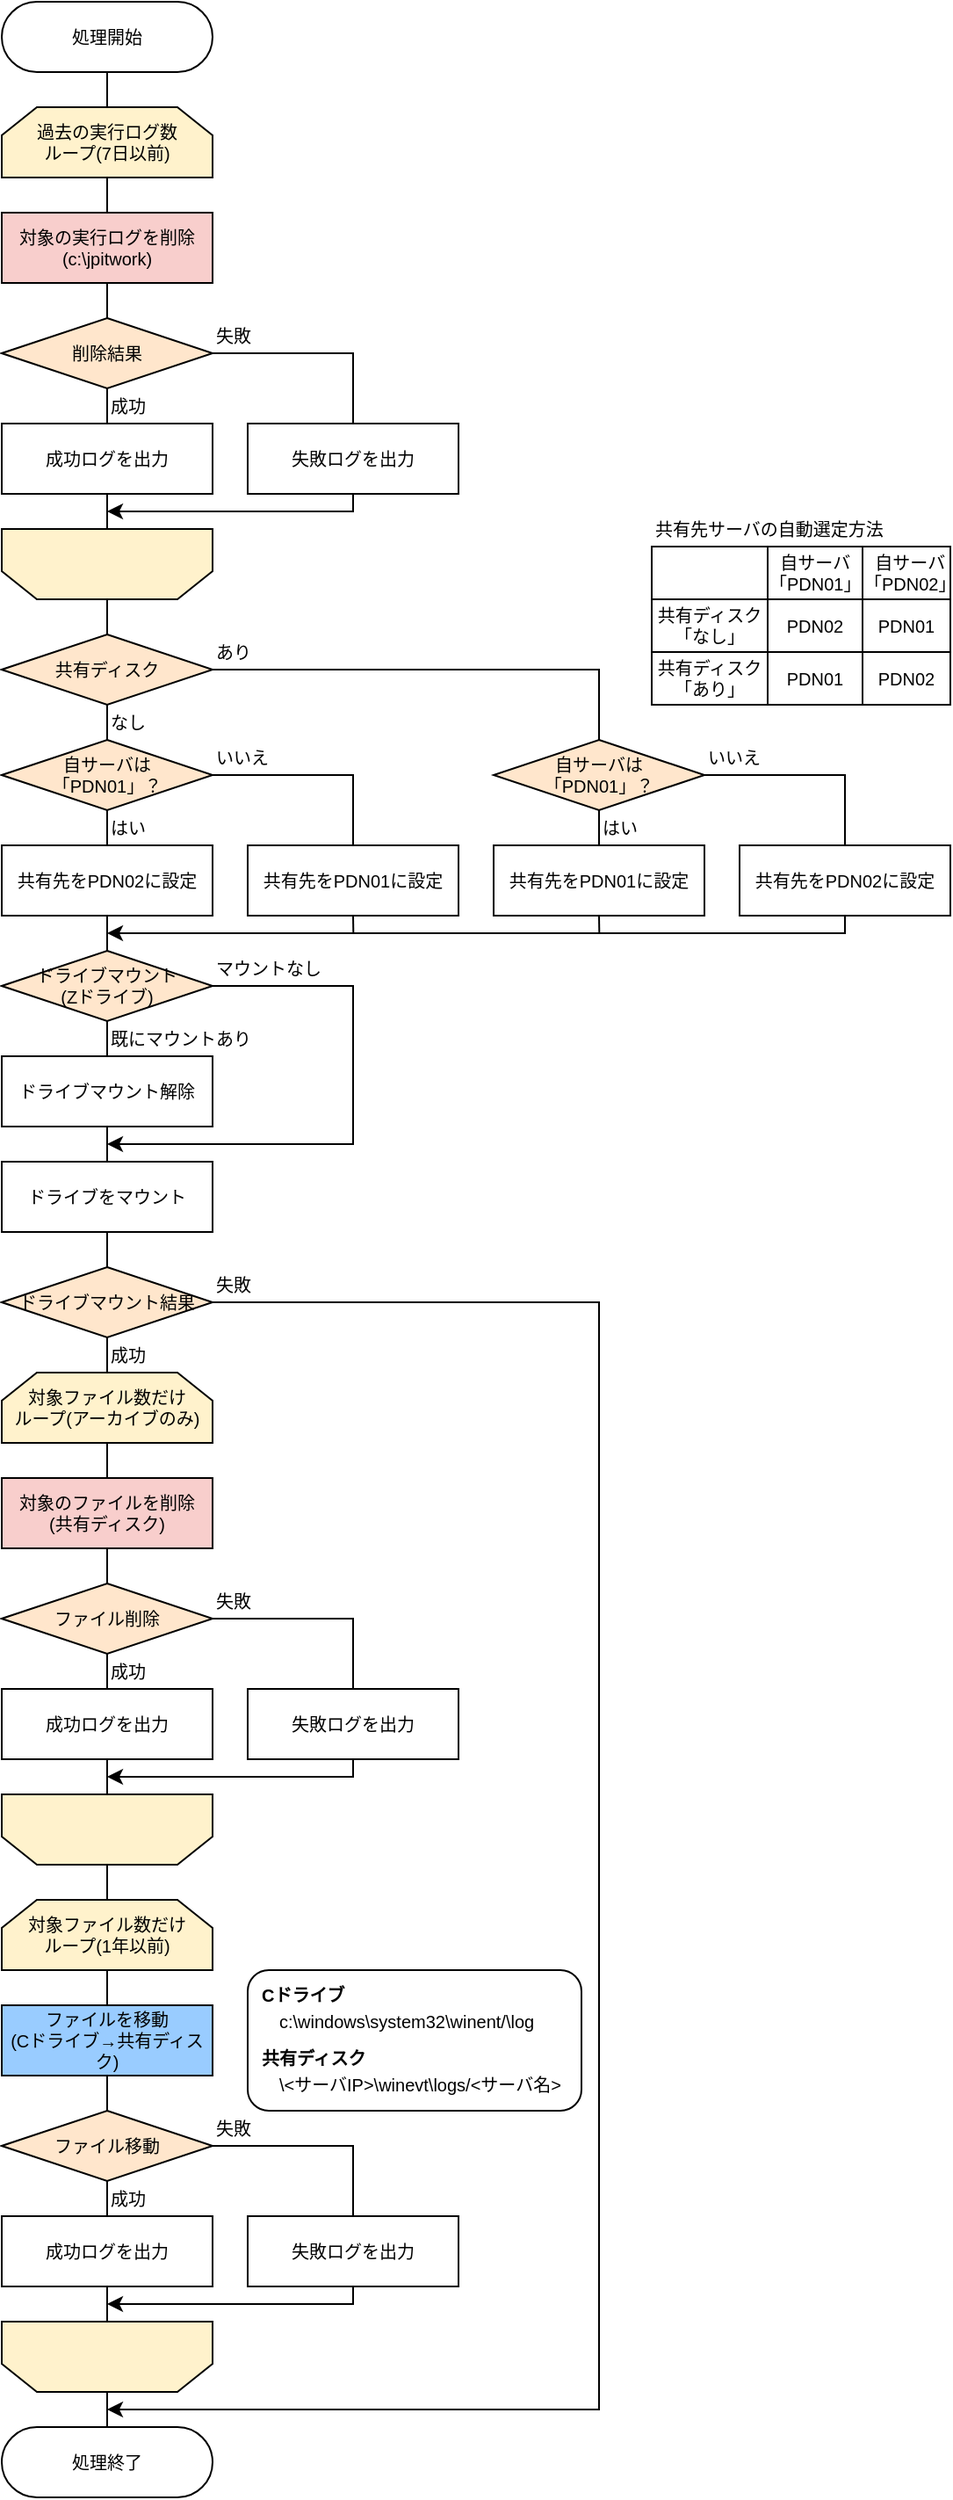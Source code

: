 <mxfile version="23.1.3" type="github">
  <diagram name="ページ1" id="Sno0RHyQ97pvPIhAmtWO">
    <mxGraphModel dx="983" dy="1718" grid="1" gridSize="10" guides="1" tooltips="1" connect="1" arrows="1" fold="1" page="1" pageScale="1" pageWidth="827" pageHeight="1169" background="#ffffff" math="0" shadow="0">
      <root>
        <mxCell id="0" />
        <mxCell id="1" parent="0" />
        <mxCell id="b4JHVFvh4AoB1611Vh3n-72" value="" style="rounded=1;whiteSpace=wrap;html=1;fontFamily=Helvetica;fontSize=10;fontColor=default;labelBackgroundColor=default;fillColor=none;" vertex="1" parent="1">
          <mxGeometry x="180" y="860" width="190" height="80" as="geometry" />
        </mxCell>
        <mxCell id="P1kFlnm7NQrcfKAeQpRK-1" value="処理開始" style="rounded=1;whiteSpace=wrap;html=1;arcSize=50;fontSize=10;" parent="1" vertex="1">
          <mxGeometry x="40" y="-260" width="120" height="40" as="geometry" />
        </mxCell>
        <mxCell id="P1kFlnm7NQrcfKAeQpRK-6" style="edgeStyle=orthogonalEdgeStyle;rounded=0;orthogonalLoop=1;jettySize=auto;html=1;exitX=0.5;exitY=1;exitDx=0;exitDy=0;entryX=0.5;entryY=0;entryDx=0;entryDy=0;endArrow=none;endFill=0;fontSize=10;" parent="1" source="P1kFlnm7NQrcfKAeQpRK-4" target="P1kFlnm7NQrcfKAeQpRK-5" edge="1">
          <mxGeometry relative="1" as="geometry" />
        </mxCell>
        <mxCell id="P1kFlnm7NQrcfKAeQpRK-4" value="ファイルを移動&lt;br style=&quot;font-size: 10px;&quot;&gt;(Cドライブ→共有ディスク)" style="rounded=0;whiteSpace=wrap;html=1;fontSize=10;fillColor=#99CCFF;" parent="1" vertex="1">
          <mxGeometry x="40" y="880" width="120" height="40" as="geometry" />
        </mxCell>
        <mxCell id="P1kFlnm7NQrcfKAeQpRK-11" style="edgeStyle=orthogonalEdgeStyle;rounded=0;orthogonalLoop=1;jettySize=auto;html=1;exitX=0.5;exitY=1;exitDx=0;exitDy=0;entryX=0.5;entryY=0;entryDx=0;entryDy=0;endArrow=none;endFill=0;fontSize=10;" parent="1" source="P1kFlnm7NQrcfKAeQpRK-5" target="P1kFlnm7NQrcfKAeQpRK-9" edge="1">
          <mxGeometry relative="1" as="geometry" />
        </mxCell>
        <mxCell id="P1kFlnm7NQrcfKAeQpRK-12" style="edgeStyle=orthogonalEdgeStyle;rounded=0;orthogonalLoop=1;jettySize=auto;html=1;exitX=1;exitY=0.5;exitDx=0;exitDy=0;entryX=0.5;entryY=0;entryDx=0;entryDy=0;endArrow=none;endFill=0;fontSize=10;" parent="1" source="P1kFlnm7NQrcfKAeQpRK-5" target="P1kFlnm7NQrcfKAeQpRK-10" edge="1">
          <mxGeometry relative="1" as="geometry" />
        </mxCell>
        <mxCell id="P1kFlnm7NQrcfKAeQpRK-5" value="ファイル移動" style="rhombus;whiteSpace=wrap;html=1;fontSize=10;fillColor=#ffe6cc;strokeColor=#000000;" parent="1" vertex="1">
          <mxGeometry x="40" y="940" width="120" height="40" as="geometry" />
        </mxCell>
        <mxCell id="P1kFlnm7NQrcfKAeQpRK-17" style="edgeStyle=orthogonalEdgeStyle;rounded=0;orthogonalLoop=1;jettySize=auto;html=1;exitX=0.5;exitY=1;exitDx=0;exitDy=0;entryX=0.5;entryY=1;entryDx=0;entryDy=0;endArrow=none;endFill=0;fontSize=10;" parent="1" source="P1kFlnm7NQrcfKAeQpRK-9" target="P1kFlnm7NQrcfKAeQpRK-23" edge="1">
          <mxGeometry relative="1" as="geometry">
            <mxPoint x="100" y="1080" as="targetPoint" />
          </mxGeometry>
        </mxCell>
        <mxCell id="P1kFlnm7NQrcfKAeQpRK-9" value="成功ログを出力" style="rounded=0;whiteSpace=wrap;html=1;fontSize=10;" parent="1" vertex="1">
          <mxGeometry x="40" y="1000" width="120" height="40" as="geometry" />
        </mxCell>
        <mxCell id="P1kFlnm7NQrcfKAeQpRK-20" style="edgeStyle=orthogonalEdgeStyle;rounded=0;orthogonalLoop=1;jettySize=auto;html=1;exitX=0.5;exitY=1;exitDx=0;exitDy=0;endArrow=classic;endFill=1;fontSize=10;" parent="1" source="P1kFlnm7NQrcfKAeQpRK-10" edge="1">
          <mxGeometry relative="1" as="geometry">
            <mxPoint x="100" y="1050" as="targetPoint" />
            <Array as="points">
              <mxPoint x="240" y="1050" />
              <mxPoint x="100" y="1050" />
            </Array>
          </mxGeometry>
        </mxCell>
        <mxCell id="P1kFlnm7NQrcfKAeQpRK-10" value="失敗ログを出力" style="rounded=0;whiteSpace=wrap;html=1;fontSize=10;" parent="1" vertex="1">
          <mxGeometry x="180" y="1000" width="120" height="40" as="geometry" />
        </mxCell>
        <mxCell id="P1kFlnm7NQrcfKAeQpRK-14" value="成功" style="text;html=1;strokeColor=none;fillColor=none;align=left;verticalAlign=middle;whiteSpace=wrap;rounded=0;fontSize=10;" parent="1" vertex="1">
          <mxGeometry x="100" y="980" width="50" height="20" as="geometry" />
        </mxCell>
        <mxCell id="P1kFlnm7NQrcfKAeQpRK-15" value="失敗" style="text;html=1;strokeColor=none;fillColor=none;align=left;verticalAlign=middle;whiteSpace=wrap;rounded=0;fontSize=10;" parent="1" vertex="1">
          <mxGeometry x="160" y="940" width="50" height="20" as="geometry" />
        </mxCell>
        <mxCell id="P1kFlnm7NQrcfKAeQpRK-25" style="edgeStyle=orthogonalEdgeStyle;shape=connector;rounded=0;orthogonalLoop=1;jettySize=auto;html=1;exitX=0.5;exitY=1;exitDx=0;exitDy=0;entryX=0.5;entryY=0;entryDx=0;entryDy=0;labelBackgroundColor=default;strokeColor=default;align=center;verticalAlign=middle;fontFamily=Helvetica;fontSize=10;fontColor=default;endArrow=none;endFill=0;" parent="1" source="P1kFlnm7NQrcfKAeQpRK-22" target="P1kFlnm7NQrcfKAeQpRK-4" edge="1">
          <mxGeometry relative="1" as="geometry" />
        </mxCell>
        <mxCell id="P1kFlnm7NQrcfKAeQpRK-22" value="対象ファイル数だけ&lt;br style=&quot;font-size: 10px;&quot;&gt;ループ(1年以前)" style="shape=loopLimit;whiteSpace=wrap;html=1;fontFamily=Helvetica;fontSize=10;fillColor=#fff2cc;strokeColor=#000000;" parent="1" vertex="1">
          <mxGeometry x="40" y="820" width="120" height="40" as="geometry" />
        </mxCell>
        <mxCell id="b4JHVFvh4AoB1611Vh3n-45" style="edgeStyle=orthogonalEdgeStyle;rounded=0;orthogonalLoop=1;jettySize=auto;html=1;exitX=0.5;exitY=0;exitDx=0;exitDy=0;entryX=0.5;entryY=0;entryDx=0;entryDy=0;strokeColor=default;align=center;verticalAlign=middle;fontFamily=Helvetica;fontSize=10;fontColor=default;labelBackgroundColor=default;endArrow=none;endFill=0;" edge="1" parent="1" source="P1kFlnm7NQrcfKAeQpRK-23" target="P1kFlnm7NQrcfKAeQpRK-36">
          <mxGeometry relative="1" as="geometry" />
        </mxCell>
        <mxCell id="P1kFlnm7NQrcfKAeQpRK-23" value="" style="shape=loopLimit;whiteSpace=wrap;html=1;fontFamily=Helvetica;fontSize=10;rotation=-180;fillColor=#fff2cc;strokeColor=#000000;" parent="1" vertex="1">
          <mxGeometry x="40" y="1060" width="120" height="40" as="geometry" />
        </mxCell>
        <mxCell id="P1kFlnm7NQrcfKAeQpRK-34" style="edgeStyle=orthogonalEdgeStyle;shape=connector;rounded=0;orthogonalLoop=1;jettySize=auto;html=1;exitX=0.5;exitY=1;exitDx=0;exitDy=0;entryX=0.5;entryY=0;entryDx=0;entryDy=0;labelBackgroundColor=default;strokeColor=default;align=center;verticalAlign=middle;fontFamily=Helvetica;fontSize=10;fontColor=default;endArrow=none;endFill=0;" parent="1" source="P1kFlnm7NQrcfKAeQpRK-28" target="P1kFlnm7NQrcfKAeQpRK-33" edge="1">
          <mxGeometry relative="1" as="geometry" />
        </mxCell>
        <mxCell id="P1kFlnm7NQrcfKAeQpRK-28" value="対象ファイル数だけ&lt;br style=&quot;font-size: 10px;&quot;&gt;ループ(アーカイブのみ)" style="shape=loopLimit;whiteSpace=wrap;html=1;fontFamily=Helvetica;fontSize=10;fillColor=#fff2cc;strokeColor=#000000;" parent="1" vertex="1">
          <mxGeometry x="40" y="520" width="120" height="40" as="geometry" />
        </mxCell>
        <mxCell id="b4JHVFvh4AoB1611Vh3n-44" style="edgeStyle=orthogonalEdgeStyle;rounded=0;orthogonalLoop=1;jettySize=auto;html=1;exitX=0.5;exitY=0;exitDx=0;exitDy=0;entryX=0.5;entryY=0;entryDx=0;entryDy=0;strokeColor=default;align=center;verticalAlign=middle;fontFamily=Helvetica;fontSize=10;fontColor=default;labelBackgroundColor=default;endArrow=none;endFill=0;" edge="1" parent="1" source="P1kFlnm7NQrcfKAeQpRK-30" target="P1kFlnm7NQrcfKAeQpRK-22">
          <mxGeometry relative="1" as="geometry" />
        </mxCell>
        <mxCell id="P1kFlnm7NQrcfKAeQpRK-30" value="" style="shape=loopLimit;whiteSpace=wrap;html=1;fontFamily=Helvetica;fontSize=10;rotation=-180;fillColor=#fff2cc;strokeColor=#000000;" parent="1" vertex="1">
          <mxGeometry x="40" y="760" width="120" height="40" as="geometry" />
        </mxCell>
        <mxCell id="P1kFlnm7NQrcfKAeQpRK-41" style="edgeStyle=orthogonalEdgeStyle;shape=connector;rounded=0;orthogonalLoop=1;jettySize=auto;html=1;exitX=0.5;exitY=1;exitDx=0;exitDy=0;labelBackgroundColor=default;strokeColor=default;align=center;verticalAlign=middle;fontFamily=Helvetica;fontSize=10;fontColor=default;endArrow=none;endFill=0;entryX=0.5;entryY=0;entryDx=0;entryDy=0;" parent="1" source="P1kFlnm7NQrcfKAeQpRK-33" target="b4JHVFvh4AoB1611Vh3n-48" edge="1">
          <mxGeometry relative="1" as="geometry">
            <mxPoint x="100" y="690" as="targetPoint" />
          </mxGeometry>
        </mxCell>
        <mxCell id="P1kFlnm7NQrcfKAeQpRK-33" value="対象のファイルを削除&lt;br style=&quot;font-size: 10px;&quot;&gt;(共有ディスク)" style="rounded=0;whiteSpace=wrap;html=1;fontSize=10;fillColor=#f8cecc;strokeColor=#000000;" parent="1" vertex="1">
          <mxGeometry x="40" y="580" width="120" height="40" as="geometry" />
        </mxCell>
        <mxCell id="P1kFlnm7NQrcfKAeQpRK-36" value="処理終了" style="rounded=1;whiteSpace=wrap;html=1;arcSize=50;fontSize=10;" parent="1" vertex="1">
          <mxGeometry x="40" y="1120" width="120" height="40" as="geometry" />
        </mxCell>
        <mxCell id="P1kFlnm7NQrcfKAeQpRK-47" style="edgeStyle=orthogonalEdgeStyle;shape=connector;rounded=0;orthogonalLoop=1;jettySize=auto;html=1;exitX=0.5;exitY=1;exitDx=0;exitDy=0;labelBackgroundColor=default;strokeColor=default;align=center;verticalAlign=middle;fontFamily=Helvetica;fontSize=10;fontColor=default;endArrow=none;endFill=0;" parent="1" source="Qkshi-I4SKc8RLtoQYyM-2" edge="1">
          <mxGeometry relative="1" as="geometry">
            <mxPoint x="100" y="140" as="sourcePoint" />
            <mxPoint x="100" y="280" as="targetPoint" />
          </mxGeometry>
        </mxCell>
        <mxCell id="Qkshi-I4SKc8RLtoQYyM-2" value="共有先をPDN02に設定" style="rounded=0;whiteSpace=wrap;html=1;fontSize=10;" parent="1" vertex="1">
          <mxGeometry x="40" y="220" width="120" height="40" as="geometry" />
        </mxCell>
        <mxCell id="b4JHVFvh4AoB1611Vh3n-8" style="edgeStyle=orthogonalEdgeStyle;rounded=0;orthogonalLoop=1;jettySize=auto;html=1;exitX=0.5;exitY=1;exitDx=0;exitDy=0;entryX=0.5;entryY=0;entryDx=0;entryDy=0;endArrow=none;endFill=0;fontSize=10;" edge="1" parent="1" source="Qkshi-I4SKc8RLtoQYyM-8" target="Qkshi-I4SKc8RLtoQYyM-13">
          <mxGeometry relative="1" as="geometry" />
        </mxCell>
        <mxCell id="b4JHVFvh4AoB1611Vh3n-12" style="edgeStyle=orthogonalEdgeStyle;rounded=0;orthogonalLoop=1;jettySize=auto;html=1;exitX=1;exitY=0.5;exitDx=0;exitDy=0;entryX=0.5;entryY=0;entryDx=0;entryDy=0;strokeColor=default;align=center;verticalAlign=middle;fontFamily=Helvetica;fontSize=10;fontColor=default;labelBackgroundColor=default;endArrow=none;endFill=0;" edge="1" parent="1" source="Qkshi-I4SKc8RLtoQYyM-8" target="b4JHVFvh4AoB1611Vh3n-1">
          <mxGeometry relative="1" as="geometry" />
        </mxCell>
        <mxCell id="Qkshi-I4SKc8RLtoQYyM-8" value="共有ディスク" style="rhombus;whiteSpace=wrap;html=1;fontSize=10;fillColor=#ffe6cc;strokeColor=#000000;" parent="1" vertex="1">
          <mxGeometry x="40" y="100" width="120" height="40" as="geometry" />
        </mxCell>
        <mxCell id="Qkshi-I4SKc8RLtoQYyM-9" value="なし" style="text;html=1;strokeColor=none;fillColor=none;align=left;verticalAlign=middle;whiteSpace=wrap;rounded=0;fontSize=10;" parent="1" vertex="1">
          <mxGeometry x="100" y="140" width="50" height="20" as="geometry" />
        </mxCell>
        <mxCell id="Qkshi-I4SKc8RLtoQYyM-10" value="あり" style="text;html=1;strokeColor=none;fillColor=none;align=left;verticalAlign=middle;whiteSpace=wrap;rounded=0;fontSize=10;" parent="1" vertex="1">
          <mxGeometry x="160" y="100" width="50" height="20" as="geometry" />
        </mxCell>
        <mxCell id="b4JHVFvh4AoB1611Vh3n-10" style="edgeStyle=orthogonalEdgeStyle;rounded=0;orthogonalLoop=1;jettySize=auto;html=1;exitX=0.5;exitY=1;exitDx=0;exitDy=0;entryX=0.5;entryY=0;entryDx=0;entryDy=0;strokeColor=default;align=center;verticalAlign=middle;fontFamily=Helvetica;fontSize=10;fontColor=default;labelBackgroundColor=default;endArrow=none;endFill=0;" edge="1" parent="1" source="Qkshi-I4SKc8RLtoQYyM-13" target="Qkshi-I4SKc8RLtoQYyM-2">
          <mxGeometry relative="1" as="geometry" />
        </mxCell>
        <mxCell id="b4JHVFvh4AoB1611Vh3n-11" style="edgeStyle=orthogonalEdgeStyle;rounded=0;orthogonalLoop=1;jettySize=auto;html=1;exitX=1;exitY=0.5;exitDx=0;exitDy=0;entryX=0.5;entryY=0;entryDx=0;entryDy=0;strokeColor=default;align=center;verticalAlign=middle;fontFamily=Helvetica;fontSize=10;fontColor=default;labelBackgroundColor=default;endArrow=none;endFill=0;" edge="1" parent="1" source="Qkshi-I4SKc8RLtoQYyM-13" target="b4JHVFvh4AoB1611Vh3n-4">
          <mxGeometry relative="1" as="geometry" />
        </mxCell>
        <mxCell id="Qkshi-I4SKc8RLtoQYyM-13" value="自サーバは&lt;br style=&quot;font-size: 10px;&quot;&gt;「PDN01」？" style="rhombus;whiteSpace=wrap;html=1;fontSize=10;fillColor=#ffe6cc;strokeColor=#000000;" parent="1" vertex="1">
          <mxGeometry x="40" y="160" width="120" height="40" as="geometry" />
        </mxCell>
        <mxCell id="Qkshi-I4SKc8RLtoQYyM-14" value="いいえ" style="text;html=1;strokeColor=none;fillColor=none;align=left;verticalAlign=middle;whiteSpace=wrap;rounded=0;fontSize=10;" parent="1" vertex="1">
          <mxGeometry x="160" y="160" width="50" height="20" as="geometry" />
        </mxCell>
        <mxCell id="Qkshi-I4SKc8RLtoQYyM-15" value="はい" style="text;html=1;strokeColor=none;fillColor=none;align=left;verticalAlign=middle;whiteSpace=wrap;rounded=0;fontSize=10;" parent="1" vertex="1">
          <mxGeometry x="100" y="200" width="50" height="20" as="geometry" />
        </mxCell>
        <mxCell id="b4JHVFvh4AoB1611Vh3n-13" style="edgeStyle=orthogonalEdgeStyle;rounded=0;orthogonalLoop=1;jettySize=auto;html=1;exitX=0.5;exitY=1;exitDx=0;exitDy=0;entryX=0.5;entryY=0;entryDx=0;entryDy=0;strokeColor=default;align=center;verticalAlign=middle;fontFamily=Helvetica;fontSize=10;fontColor=default;labelBackgroundColor=default;endArrow=none;endFill=0;" edge="1" parent="1" source="b4JHVFvh4AoB1611Vh3n-1" target="b4JHVFvh4AoB1611Vh3n-5">
          <mxGeometry relative="1" as="geometry" />
        </mxCell>
        <mxCell id="b4JHVFvh4AoB1611Vh3n-14" style="edgeStyle=orthogonalEdgeStyle;rounded=0;orthogonalLoop=1;jettySize=auto;html=1;exitX=1;exitY=0.5;exitDx=0;exitDy=0;entryX=0.5;entryY=0;entryDx=0;entryDy=0;strokeColor=default;align=center;verticalAlign=middle;fontFamily=Helvetica;fontSize=10;fontColor=default;labelBackgroundColor=default;endArrow=none;endFill=0;" edge="1" parent="1" source="b4JHVFvh4AoB1611Vh3n-1" target="b4JHVFvh4AoB1611Vh3n-6">
          <mxGeometry relative="1" as="geometry" />
        </mxCell>
        <mxCell id="b4JHVFvh4AoB1611Vh3n-1" value="自サーバは&lt;br style=&quot;font-size: 10px;&quot;&gt;「PDN01」？" style="rhombus;whiteSpace=wrap;html=1;fontSize=10;fillColor=#ffe6cc;strokeColor=#000000;" vertex="1" parent="1">
          <mxGeometry x="320" y="160" width="120" height="40" as="geometry" />
        </mxCell>
        <mxCell id="b4JHVFvh4AoB1611Vh3n-2" value="いいえ" style="text;html=1;strokeColor=none;fillColor=none;align=left;verticalAlign=middle;whiteSpace=wrap;rounded=0;fontSize=10;" vertex="1" parent="1">
          <mxGeometry x="440" y="160" width="50" height="20" as="geometry" />
        </mxCell>
        <mxCell id="b4JHVFvh4AoB1611Vh3n-3" value="はい" style="text;html=1;strokeColor=none;fillColor=none;align=left;verticalAlign=middle;whiteSpace=wrap;rounded=0;fontSize=10;" vertex="1" parent="1">
          <mxGeometry x="380" y="200" width="50" height="20" as="geometry" />
        </mxCell>
        <mxCell id="b4JHVFvh4AoB1611Vh3n-17" style="edgeStyle=orthogonalEdgeStyle;rounded=0;orthogonalLoop=1;jettySize=auto;html=1;exitX=0.5;exitY=1;exitDx=0;exitDy=0;strokeColor=default;align=center;verticalAlign=middle;fontFamily=Helvetica;fontSize=10;fontColor=default;labelBackgroundColor=default;endArrow=none;endFill=0;" edge="1" parent="1" source="b4JHVFvh4AoB1611Vh3n-4">
          <mxGeometry relative="1" as="geometry">
            <mxPoint x="240.167" y="270" as="targetPoint" />
          </mxGeometry>
        </mxCell>
        <mxCell id="b4JHVFvh4AoB1611Vh3n-4" value="共有先をPDN01に設定" style="rounded=0;whiteSpace=wrap;html=1;fontSize=10;" vertex="1" parent="1">
          <mxGeometry x="180" y="220" width="120" height="40" as="geometry" />
        </mxCell>
        <mxCell id="b4JHVFvh4AoB1611Vh3n-18" style="edgeStyle=orthogonalEdgeStyle;rounded=0;orthogonalLoop=1;jettySize=auto;html=1;exitX=0.5;exitY=1;exitDx=0;exitDy=0;strokeColor=default;align=center;verticalAlign=middle;fontFamily=Helvetica;fontSize=10;fontColor=default;labelBackgroundColor=default;endArrow=none;endFill=0;" edge="1" parent="1" source="b4JHVFvh4AoB1611Vh3n-5">
          <mxGeometry relative="1" as="geometry">
            <mxPoint x="380.167" y="270" as="targetPoint" />
          </mxGeometry>
        </mxCell>
        <mxCell id="b4JHVFvh4AoB1611Vh3n-5" value="共有先をPDN01に設定" style="rounded=0;whiteSpace=wrap;html=1;fontSize=10;" vertex="1" parent="1">
          <mxGeometry x="320" y="220" width="120" height="40" as="geometry" />
        </mxCell>
        <mxCell id="b4JHVFvh4AoB1611Vh3n-16" style="edgeStyle=orthogonalEdgeStyle;rounded=0;orthogonalLoop=1;jettySize=auto;html=1;exitX=0.5;exitY=1;exitDx=0;exitDy=0;strokeColor=default;align=center;verticalAlign=middle;fontFamily=Helvetica;fontSize=10;fontColor=default;labelBackgroundColor=default;endArrow=classic;endFill=1;" edge="1" parent="1" source="b4JHVFvh4AoB1611Vh3n-6">
          <mxGeometry relative="1" as="geometry">
            <mxPoint x="100" y="270" as="targetPoint" />
            <Array as="points">
              <mxPoint x="520" y="270" />
            </Array>
          </mxGeometry>
        </mxCell>
        <mxCell id="b4JHVFvh4AoB1611Vh3n-6" value="共有先をPDN02に設定" style="rounded=0;whiteSpace=wrap;html=1;fontSize=10;" vertex="1" parent="1">
          <mxGeometry x="460" y="220" width="120" height="40" as="geometry" />
        </mxCell>
        <mxCell id="b4JHVFvh4AoB1611Vh3n-20" style="edgeStyle=orthogonalEdgeStyle;rounded=0;orthogonalLoop=1;jettySize=auto;html=1;exitX=0.5;exitY=1;exitDx=0;exitDy=0;entryX=0.5;entryY=0;entryDx=0;entryDy=0;endArrow=none;endFill=0;fontSize=10;" edge="1" source="b4JHVFvh4AoB1611Vh3n-21" parent="1">
          <mxGeometry relative="1" as="geometry">
            <mxPoint x="100" y="340" as="targetPoint" />
          </mxGeometry>
        </mxCell>
        <mxCell id="b4JHVFvh4AoB1611Vh3n-27" style="edgeStyle=orthogonalEdgeStyle;rounded=0;orthogonalLoop=1;jettySize=auto;html=1;exitX=1;exitY=0.5;exitDx=0;exitDy=0;strokeColor=default;align=center;verticalAlign=middle;fontFamily=Helvetica;fontSize=10;fontColor=default;labelBackgroundColor=default;endArrow=classic;endFill=1;" edge="1" parent="1" source="b4JHVFvh4AoB1611Vh3n-21">
          <mxGeometry relative="1" as="geometry">
            <mxPoint x="100" y="390" as="targetPoint" />
            <Array as="points">
              <mxPoint x="240" y="300" />
              <mxPoint x="240" y="390" />
            </Array>
          </mxGeometry>
        </mxCell>
        <mxCell id="b4JHVFvh4AoB1611Vh3n-21" value="ドライブマウント&lt;br style=&quot;font-size: 10px;&quot;&gt;(Zドライブ)" style="rhombus;whiteSpace=wrap;html=1;fontSize=10;fillColor=#ffe6cc;strokeColor=#000000;" vertex="1" parent="1">
          <mxGeometry x="40" y="280" width="120" height="40" as="geometry" />
        </mxCell>
        <mxCell id="b4JHVFvh4AoB1611Vh3n-22" value="既にマウントあり" style="text;html=1;strokeColor=none;fillColor=none;align=left;verticalAlign=middle;whiteSpace=wrap;rounded=0;fontSize=10;" vertex="1" parent="1">
          <mxGeometry x="100" y="320" width="100" height="20" as="geometry" />
        </mxCell>
        <mxCell id="b4JHVFvh4AoB1611Vh3n-23" value="マウントなし" style="text;html=1;strokeColor=none;fillColor=none;align=left;verticalAlign=middle;whiteSpace=wrap;rounded=0;fontSize=10;" vertex="1" parent="1">
          <mxGeometry x="160" y="280" width="70" height="20" as="geometry" />
        </mxCell>
        <mxCell id="b4JHVFvh4AoB1611Vh3n-26" style="edgeStyle=orthogonalEdgeStyle;rounded=0;orthogonalLoop=1;jettySize=auto;html=1;exitX=0.5;exitY=1;exitDx=0;exitDy=0;entryX=0.5;entryY=0;entryDx=0;entryDy=0;strokeColor=default;align=center;verticalAlign=middle;fontFamily=Helvetica;fontSize=10;fontColor=default;labelBackgroundColor=default;endArrow=none;endFill=0;" edge="1" parent="1" source="b4JHVFvh4AoB1611Vh3n-24" target="b4JHVFvh4AoB1611Vh3n-25">
          <mxGeometry relative="1" as="geometry" />
        </mxCell>
        <mxCell id="b4JHVFvh4AoB1611Vh3n-24" value="ドライブマウント解除" style="rounded=0;whiteSpace=wrap;html=1;fontSize=10;" vertex="1" parent="1">
          <mxGeometry x="40" y="340" width="120" height="40" as="geometry" />
        </mxCell>
        <mxCell id="b4JHVFvh4AoB1611Vh3n-32" style="edgeStyle=orthogonalEdgeStyle;rounded=0;orthogonalLoop=1;jettySize=auto;html=1;exitX=0.5;exitY=1;exitDx=0;exitDy=0;entryX=0.5;entryY=0;entryDx=0;entryDy=0;strokeColor=default;align=center;verticalAlign=middle;fontFamily=Helvetica;fontSize=10;fontColor=default;labelBackgroundColor=default;endArrow=none;endFill=0;" edge="1" parent="1" source="b4JHVFvh4AoB1611Vh3n-25" target="b4JHVFvh4AoB1611Vh3n-29">
          <mxGeometry relative="1" as="geometry" />
        </mxCell>
        <mxCell id="b4JHVFvh4AoB1611Vh3n-25" value="ドライブをマウント" style="rounded=0;whiteSpace=wrap;html=1;fontSize=10;" vertex="1" parent="1">
          <mxGeometry x="40" y="400" width="120" height="40" as="geometry" />
        </mxCell>
        <mxCell id="b4JHVFvh4AoB1611Vh3n-43" style="edgeStyle=orthogonalEdgeStyle;rounded=0;orthogonalLoop=1;jettySize=auto;html=1;exitX=0.5;exitY=1;exitDx=0;exitDy=0;entryX=0.5;entryY=0;entryDx=0;entryDy=0;strokeColor=default;align=center;verticalAlign=middle;fontFamily=Helvetica;fontSize=10;fontColor=default;labelBackgroundColor=default;endArrow=none;endFill=0;" edge="1" parent="1" source="b4JHVFvh4AoB1611Vh3n-29" target="P1kFlnm7NQrcfKAeQpRK-28">
          <mxGeometry relative="1" as="geometry" />
        </mxCell>
        <mxCell id="b4JHVFvh4AoB1611Vh3n-67" style="edgeStyle=orthogonalEdgeStyle;rounded=0;orthogonalLoop=1;jettySize=auto;html=1;exitX=1;exitY=0.5;exitDx=0;exitDy=0;strokeColor=default;align=center;verticalAlign=middle;fontFamily=Helvetica;fontSize=10;fontColor=default;labelBackgroundColor=default;endArrow=classic;endFill=1;" edge="1" parent="1" source="b4JHVFvh4AoB1611Vh3n-29">
          <mxGeometry relative="1" as="geometry">
            <mxPoint x="100" y="1110" as="targetPoint" />
            <Array as="points">
              <mxPoint x="380" y="480" />
              <mxPoint x="380" y="1110" />
              <mxPoint x="100" y="1110" />
            </Array>
          </mxGeometry>
        </mxCell>
        <mxCell id="b4JHVFvh4AoB1611Vh3n-29" value="ドライブマウント結果" style="rhombus;whiteSpace=wrap;html=1;fontSize=10;fillColor=#ffe6cc;strokeColor=#000000;" vertex="1" parent="1">
          <mxGeometry x="40" y="460" width="120" height="40" as="geometry" />
        </mxCell>
        <mxCell id="b4JHVFvh4AoB1611Vh3n-30" value="成功" style="text;html=1;strokeColor=none;fillColor=none;align=left;verticalAlign=middle;whiteSpace=wrap;rounded=0;fontSize=10;" vertex="1" parent="1">
          <mxGeometry x="100" y="500" width="50" height="20" as="geometry" />
        </mxCell>
        <mxCell id="b4JHVFvh4AoB1611Vh3n-31" value="失敗" style="text;html=1;strokeColor=none;fillColor=none;align=left;verticalAlign=middle;whiteSpace=wrap;rounded=0;fontSize=10;" vertex="1" parent="1">
          <mxGeometry x="160" y="460" width="50" height="20" as="geometry" />
        </mxCell>
        <mxCell id="b4JHVFvh4AoB1611Vh3n-34" style="edgeStyle=orthogonalEdgeStyle;shape=connector;rounded=0;orthogonalLoop=1;jettySize=auto;html=1;exitX=0.5;exitY=1;exitDx=0;exitDy=0;entryX=0.5;entryY=0;entryDx=0;entryDy=0;labelBackgroundColor=default;strokeColor=default;align=center;verticalAlign=middle;fontFamily=Helvetica;fontSize=10;fontColor=default;endArrow=none;endFill=0;" edge="1" target="b4JHVFvh4AoB1611Vh3n-36" parent="1" source="P1kFlnm7NQrcfKAeQpRK-1">
          <mxGeometry relative="1" as="geometry">
            <mxPoint x="100" y="-220" as="sourcePoint" />
            <mxPoint x="100" y="-200" as="targetPoint" />
          </mxGeometry>
        </mxCell>
        <mxCell id="b4JHVFvh4AoB1611Vh3n-35" style="edgeStyle=orthogonalEdgeStyle;shape=connector;rounded=0;orthogonalLoop=1;jettySize=auto;html=1;exitX=0.5;exitY=1;exitDx=0;exitDy=0;entryX=0.5;entryY=0;entryDx=0;entryDy=0;labelBackgroundColor=default;strokeColor=default;align=center;verticalAlign=middle;fontFamily=Helvetica;fontSize=10;fontColor=default;endArrow=none;endFill=0;" edge="1" source="b4JHVFvh4AoB1611Vh3n-36" target="b4JHVFvh4AoB1611Vh3n-40" parent="1">
          <mxGeometry relative="1" as="geometry" />
        </mxCell>
        <mxCell id="b4JHVFvh4AoB1611Vh3n-36" value="過去の実行ログ数&lt;br style=&quot;font-size: 10px;&quot;&gt;ループ(7日以前)" style="shape=loopLimit;whiteSpace=wrap;html=1;fontFamily=Helvetica;fontSize=10;fillColor=#fff2cc;strokeColor=#000000;" vertex="1" parent="1">
          <mxGeometry x="40" y="-200" width="120" height="40" as="geometry" />
        </mxCell>
        <mxCell id="b4JHVFvh4AoB1611Vh3n-37" style="edgeStyle=orthogonalEdgeStyle;shape=connector;rounded=0;orthogonalLoop=1;jettySize=auto;html=1;exitX=0.5;exitY=0;exitDx=0;exitDy=0;entryX=0.5;entryY=0;entryDx=0;entryDy=0;labelBackgroundColor=default;strokeColor=default;align=center;verticalAlign=middle;fontFamily=Helvetica;fontSize=10;fontColor=default;endArrow=none;endFill=0;" edge="1" source="b4JHVFvh4AoB1611Vh3n-38" parent="1" target="Qkshi-I4SKc8RLtoQYyM-8">
          <mxGeometry relative="1" as="geometry">
            <mxPoint x="100" y="80" as="targetPoint" />
          </mxGeometry>
        </mxCell>
        <mxCell id="b4JHVFvh4AoB1611Vh3n-38" value="" style="shape=loopLimit;whiteSpace=wrap;html=1;fontFamily=Helvetica;fontSize=10;rotation=-180;fillColor=#fff2cc;strokeColor=#000000;" vertex="1" parent="1">
          <mxGeometry x="40" y="40" width="120" height="40" as="geometry" />
        </mxCell>
        <mxCell id="b4JHVFvh4AoB1611Vh3n-66" style="edgeStyle=orthogonalEdgeStyle;rounded=0;orthogonalLoop=1;jettySize=auto;html=1;exitX=0.5;exitY=1;exitDx=0;exitDy=0;entryX=0.5;entryY=0;entryDx=0;entryDy=0;strokeColor=default;align=center;verticalAlign=middle;fontFamily=Helvetica;fontSize=10;fontColor=default;labelBackgroundColor=default;endArrow=none;endFill=0;" edge="1" parent="1" source="b4JHVFvh4AoB1611Vh3n-40" target="b4JHVFvh4AoB1611Vh3n-59">
          <mxGeometry relative="1" as="geometry" />
        </mxCell>
        <mxCell id="b4JHVFvh4AoB1611Vh3n-40" value="対象の実行ログを削除&lt;br style=&quot;font-size: 10px;&quot;&gt;(c:\jpitwork)" style="rounded=0;whiteSpace=wrap;html=1;fontSize=10;fillColor=#f8cecc;strokeColor=#000000;" vertex="1" parent="1">
          <mxGeometry x="40" y="-140" width="120" height="40" as="geometry" />
        </mxCell>
        <mxCell id="b4JHVFvh4AoB1611Vh3n-46" style="edgeStyle=orthogonalEdgeStyle;rounded=0;orthogonalLoop=1;jettySize=auto;html=1;exitX=0.5;exitY=1;exitDx=0;exitDy=0;entryX=0.5;entryY=0;entryDx=0;entryDy=0;endArrow=none;endFill=0;fontSize=10;" edge="1" source="b4JHVFvh4AoB1611Vh3n-48" target="b4JHVFvh4AoB1611Vh3n-50" parent="1">
          <mxGeometry relative="1" as="geometry" />
        </mxCell>
        <mxCell id="b4JHVFvh4AoB1611Vh3n-47" style="edgeStyle=orthogonalEdgeStyle;rounded=0;orthogonalLoop=1;jettySize=auto;html=1;exitX=1;exitY=0.5;exitDx=0;exitDy=0;entryX=0.5;entryY=0;entryDx=0;entryDy=0;endArrow=none;endFill=0;fontSize=10;" edge="1" source="b4JHVFvh4AoB1611Vh3n-48" target="b4JHVFvh4AoB1611Vh3n-52" parent="1">
          <mxGeometry relative="1" as="geometry" />
        </mxCell>
        <mxCell id="b4JHVFvh4AoB1611Vh3n-48" value="ファイル削除" style="rhombus;whiteSpace=wrap;html=1;fontSize=10;fillColor=#ffe6cc;strokeColor=#000000;" vertex="1" parent="1">
          <mxGeometry x="40" y="640" width="120" height="40" as="geometry" />
        </mxCell>
        <mxCell id="b4JHVFvh4AoB1611Vh3n-49" style="edgeStyle=orthogonalEdgeStyle;rounded=0;orthogonalLoop=1;jettySize=auto;html=1;exitX=0.5;exitY=1;exitDx=0;exitDy=0;entryX=0.5;entryY=1;entryDx=0;entryDy=0;endArrow=none;endFill=0;fontSize=10;" edge="1" source="b4JHVFvh4AoB1611Vh3n-50" parent="1" target="P1kFlnm7NQrcfKAeQpRK-30">
          <mxGeometry relative="1" as="geometry">
            <mxPoint x="100" y="760" as="targetPoint" />
          </mxGeometry>
        </mxCell>
        <mxCell id="b4JHVFvh4AoB1611Vh3n-50" value="成功ログを出力" style="rounded=0;whiteSpace=wrap;html=1;fontSize=10;" vertex="1" parent="1">
          <mxGeometry x="40" y="700" width="120" height="40" as="geometry" />
        </mxCell>
        <mxCell id="b4JHVFvh4AoB1611Vh3n-51" style="edgeStyle=orthogonalEdgeStyle;rounded=0;orthogonalLoop=1;jettySize=auto;html=1;exitX=0.5;exitY=1;exitDx=0;exitDy=0;endArrow=classic;endFill=1;fontSize=10;" edge="1" source="b4JHVFvh4AoB1611Vh3n-52" parent="1">
          <mxGeometry relative="1" as="geometry">
            <mxPoint x="100" y="750" as="targetPoint" />
            <Array as="points">
              <mxPoint x="240" y="750" />
              <mxPoint x="100" y="750" />
            </Array>
          </mxGeometry>
        </mxCell>
        <mxCell id="b4JHVFvh4AoB1611Vh3n-52" value="失敗ログを出力" style="rounded=0;whiteSpace=wrap;html=1;fontSize=10;" vertex="1" parent="1">
          <mxGeometry x="180" y="700" width="120" height="40" as="geometry" />
        </mxCell>
        <mxCell id="b4JHVFvh4AoB1611Vh3n-53" value="成功" style="text;html=1;strokeColor=none;fillColor=none;align=left;verticalAlign=middle;whiteSpace=wrap;rounded=0;fontSize=10;" vertex="1" parent="1">
          <mxGeometry x="100" y="680" width="50" height="20" as="geometry" />
        </mxCell>
        <mxCell id="b4JHVFvh4AoB1611Vh3n-54" value="失敗" style="text;html=1;strokeColor=none;fillColor=none;align=left;verticalAlign=middle;whiteSpace=wrap;rounded=0;fontSize=10;" vertex="1" parent="1">
          <mxGeometry x="160" y="640" width="50" height="20" as="geometry" />
        </mxCell>
        <mxCell id="b4JHVFvh4AoB1611Vh3n-57" style="edgeStyle=orthogonalEdgeStyle;rounded=0;orthogonalLoop=1;jettySize=auto;html=1;exitX=0.5;exitY=1;exitDx=0;exitDy=0;entryX=0.5;entryY=0;entryDx=0;entryDy=0;endArrow=none;endFill=0;fontSize=10;" edge="1" parent="1" source="b4JHVFvh4AoB1611Vh3n-59" target="b4JHVFvh4AoB1611Vh3n-61">
          <mxGeometry relative="1" as="geometry" />
        </mxCell>
        <mxCell id="b4JHVFvh4AoB1611Vh3n-58" style="edgeStyle=orthogonalEdgeStyle;rounded=0;orthogonalLoop=1;jettySize=auto;html=1;exitX=1;exitY=0.5;exitDx=0;exitDy=0;entryX=0.5;entryY=0;entryDx=0;entryDy=0;endArrow=none;endFill=0;fontSize=10;" edge="1" parent="1" source="b4JHVFvh4AoB1611Vh3n-59" target="b4JHVFvh4AoB1611Vh3n-63">
          <mxGeometry relative="1" as="geometry" />
        </mxCell>
        <mxCell id="b4JHVFvh4AoB1611Vh3n-59" value="削除結果" style="rhombus;whiteSpace=wrap;html=1;fontSize=10;fillColor=#ffe6cc;strokeColor=#000000;" vertex="1" parent="1">
          <mxGeometry x="40" y="-80" width="120" height="40" as="geometry" />
        </mxCell>
        <mxCell id="b4JHVFvh4AoB1611Vh3n-60" style="edgeStyle=orthogonalEdgeStyle;rounded=0;orthogonalLoop=1;jettySize=auto;html=1;exitX=0.5;exitY=1;exitDx=0;exitDy=0;entryX=0.5;entryY=1;entryDx=0;entryDy=0;endArrow=none;endFill=0;fontSize=10;" edge="1" parent="1" source="b4JHVFvh4AoB1611Vh3n-61">
          <mxGeometry relative="1" as="geometry">
            <mxPoint x="100" y="40" as="targetPoint" />
          </mxGeometry>
        </mxCell>
        <mxCell id="b4JHVFvh4AoB1611Vh3n-61" value="成功ログを出力" style="rounded=0;whiteSpace=wrap;html=1;fontSize=10;" vertex="1" parent="1">
          <mxGeometry x="40" y="-20" width="120" height="40" as="geometry" />
        </mxCell>
        <mxCell id="b4JHVFvh4AoB1611Vh3n-62" style="edgeStyle=orthogonalEdgeStyle;rounded=0;orthogonalLoop=1;jettySize=auto;html=1;exitX=0.5;exitY=1;exitDx=0;exitDy=0;endArrow=classic;endFill=1;fontSize=10;" edge="1" parent="1" source="b4JHVFvh4AoB1611Vh3n-63">
          <mxGeometry relative="1" as="geometry">
            <mxPoint x="100" y="30" as="targetPoint" />
            <Array as="points">
              <mxPoint x="240" y="30" />
              <mxPoint x="100" y="30" />
            </Array>
          </mxGeometry>
        </mxCell>
        <mxCell id="b4JHVFvh4AoB1611Vh3n-63" value="失敗ログを出力" style="rounded=0;whiteSpace=wrap;html=1;fontSize=10;" vertex="1" parent="1">
          <mxGeometry x="180" y="-20" width="120" height="40" as="geometry" />
        </mxCell>
        <mxCell id="b4JHVFvh4AoB1611Vh3n-64" value="成功" style="text;html=1;strokeColor=none;fillColor=none;align=left;verticalAlign=middle;whiteSpace=wrap;rounded=0;fontSize=10;" vertex="1" parent="1">
          <mxGeometry x="100" y="-40" width="50" height="20" as="geometry" />
        </mxCell>
        <mxCell id="b4JHVFvh4AoB1611Vh3n-65" value="失敗" style="text;html=1;strokeColor=none;fillColor=none;align=left;verticalAlign=middle;whiteSpace=wrap;rounded=0;fontSize=10;" vertex="1" parent="1">
          <mxGeometry x="160" y="-80" width="50" height="20" as="geometry" />
        </mxCell>
        <mxCell id="b4JHVFvh4AoB1611Vh3n-68" value="c:\windows\system32\winent/\log" style="text;html=1;align=left;verticalAlign=middle;whiteSpace=wrap;rounded=0;fontFamily=Helvetica;fontSize=10;fontColor=default;labelBackgroundColor=default;" vertex="1" parent="1">
          <mxGeometry x="196" y="879" width="170" height="20" as="geometry" />
        </mxCell>
        <mxCell id="b4JHVFvh4AoB1611Vh3n-69" value="\\&amp;lt;サーバIP&amp;gt;\winevt\logs/&amp;lt;サーバ名&amp;gt;" style="text;html=1;align=left;verticalAlign=middle;whiteSpace=wrap;rounded=0;fontFamily=Helvetica;fontSize=10;fontColor=default;labelBackgroundColor=default;" vertex="1" parent="1">
          <mxGeometry x="196" y="915" width="190" height="20" as="geometry" />
        </mxCell>
        <mxCell id="b4JHVFvh4AoB1611Vh3n-70" value="共有ディスク" style="text;html=1;align=left;verticalAlign=middle;whiteSpace=wrap;rounded=0;fontFamily=Helvetica;fontSize=10;fontColor=default;labelBackgroundColor=default;fontStyle=1" vertex="1" parent="1">
          <mxGeometry x="186" y="900" width="170" height="20" as="geometry" />
        </mxCell>
        <mxCell id="b4JHVFvh4AoB1611Vh3n-71" value="Cドライブ" style="text;html=1;align=left;verticalAlign=middle;whiteSpace=wrap;rounded=0;fontFamily=Helvetica;fontSize=10;fontColor=default;labelBackgroundColor=default;fontStyle=1" vertex="1" parent="1">
          <mxGeometry x="186" y="864" width="170" height="20" as="geometry" />
        </mxCell>
        <mxCell id="b4JHVFvh4AoB1611Vh3n-73" value="" style="shape=table;startSize=0;container=1;collapsible=0;childLayout=tableLayout;fontFamily=Helvetica;fontSize=10;fontColor=default;labelBackgroundColor=default;" vertex="1" parent="1">
          <mxGeometry x="410" y="50" width="170" height="90" as="geometry" />
        </mxCell>
        <mxCell id="b4JHVFvh4AoB1611Vh3n-74" value="" style="shape=tableRow;horizontal=0;startSize=0;swimlaneHead=0;swimlaneBody=0;strokeColor=inherit;top=0;left=0;bottom=0;right=0;collapsible=0;dropTarget=0;fillColor=none;points=[[0,0.5],[1,0.5]];portConstraint=eastwest;fontFamily=Helvetica;fontSize=10;fontColor=default;labelBackgroundColor=default;" vertex="1" parent="b4JHVFvh4AoB1611Vh3n-73">
          <mxGeometry width="170" height="30" as="geometry" />
        </mxCell>
        <mxCell id="b4JHVFvh4AoB1611Vh3n-75" value="" style="shape=partialRectangle;html=1;whiteSpace=wrap;connectable=0;strokeColor=inherit;overflow=hidden;fillColor=none;top=0;left=0;bottom=0;right=0;pointerEvents=1;fontFamily=Helvetica;fontSize=10;fontColor=default;labelBackgroundColor=default;" vertex="1" parent="b4JHVFvh4AoB1611Vh3n-74">
          <mxGeometry width="66" height="30" as="geometry">
            <mxRectangle width="66" height="30" as="alternateBounds" />
          </mxGeometry>
        </mxCell>
        <mxCell id="b4JHVFvh4AoB1611Vh3n-76" value="自サーバ&lt;br style=&quot;font-size: 10px;&quot;&gt;「PDN01」" style="shape=partialRectangle;html=1;whiteSpace=wrap;connectable=0;strokeColor=inherit;overflow=hidden;fillColor=none;top=0;left=0;bottom=0;right=0;pointerEvents=1;fontFamily=Helvetica;fontSize=10;fontColor=default;labelBackgroundColor=default;" vertex="1" parent="b4JHVFvh4AoB1611Vh3n-74">
          <mxGeometry x="66" width="54" height="30" as="geometry">
            <mxRectangle width="54" height="30" as="alternateBounds" />
          </mxGeometry>
        </mxCell>
        <mxCell id="b4JHVFvh4AoB1611Vh3n-77" value="自サーバ&lt;br style=&quot;font-size: 10px;&quot;&gt;「PDN02」" style="shape=partialRectangle;html=1;whiteSpace=wrap;connectable=0;strokeColor=inherit;overflow=hidden;fillColor=none;top=0;left=0;bottom=0;right=0;pointerEvents=1;fontFamily=Helvetica;fontSize=10;fontColor=default;labelBackgroundColor=default;" vertex="1" parent="b4JHVFvh4AoB1611Vh3n-74">
          <mxGeometry x="120" width="50" height="30" as="geometry">
            <mxRectangle width="50" height="30" as="alternateBounds" />
          </mxGeometry>
        </mxCell>
        <mxCell id="b4JHVFvh4AoB1611Vh3n-78" value="" style="shape=tableRow;horizontal=0;startSize=0;swimlaneHead=0;swimlaneBody=0;strokeColor=inherit;top=0;left=0;bottom=0;right=0;collapsible=0;dropTarget=0;fillColor=none;points=[[0,0.5],[1,0.5]];portConstraint=eastwest;fontFamily=Helvetica;fontSize=10;fontColor=default;labelBackgroundColor=default;" vertex="1" parent="b4JHVFvh4AoB1611Vh3n-73">
          <mxGeometry y="30" width="170" height="30" as="geometry" />
        </mxCell>
        <mxCell id="b4JHVFvh4AoB1611Vh3n-79" value="共有ディスク&lt;br style=&quot;font-size: 10px;&quot;&gt;「なし」" style="shape=partialRectangle;html=1;whiteSpace=wrap;connectable=0;strokeColor=inherit;overflow=hidden;fillColor=none;top=0;left=0;bottom=0;right=0;pointerEvents=1;fontFamily=Helvetica;fontSize=10;fontColor=default;labelBackgroundColor=default;" vertex="1" parent="b4JHVFvh4AoB1611Vh3n-78">
          <mxGeometry width="66" height="30" as="geometry">
            <mxRectangle width="66" height="30" as="alternateBounds" />
          </mxGeometry>
        </mxCell>
        <mxCell id="b4JHVFvh4AoB1611Vh3n-80" value="PDN02" style="shape=partialRectangle;html=1;whiteSpace=wrap;connectable=0;strokeColor=inherit;overflow=hidden;fillColor=none;top=0;left=0;bottom=0;right=0;pointerEvents=1;fontFamily=Helvetica;fontSize=10;fontColor=default;labelBackgroundColor=default;" vertex="1" parent="b4JHVFvh4AoB1611Vh3n-78">
          <mxGeometry x="66" width="54" height="30" as="geometry">
            <mxRectangle width="54" height="30" as="alternateBounds" />
          </mxGeometry>
        </mxCell>
        <mxCell id="b4JHVFvh4AoB1611Vh3n-81" value="PDN01" style="shape=partialRectangle;html=1;whiteSpace=wrap;connectable=0;strokeColor=inherit;overflow=hidden;fillColor=none;top=0;left=0;bottom=0;right=0;pointerEvents=1;fontFamily=Helvetica;fontSize=10;fontColor=default;labelBackgroundColor=default;" vertex="1" parent="b4JHVFvh4AoB1611Vh3n-78">
          <mxGeometry x="120" width="50" height="30" as="geometry">
            <mxRectangle width="50" height="30" as="alternateBounds" />
          </mxGeometry>
        </mxCell>
        <mxCell id="b4JHVFvh4AoB1611Vh3n-82" value="" style="shape=tableRow;horizontal=0;startSize=0;swimlaneHead=0;swimlaneBody=0;strokeColor=inherit;top=0;left=0;bottom=0;right=0;collapsible=0;dropTarget=0;fillColor=none;points=[[0,0.5],[1,0.5]];portConstraint=eastwest;fontFamily=Helvetica;fontSize=10;fontColor=default;labelBackgroundColor=default;" vertex="1" parent="b4JHVFvh4AoB1611Vh3n-73">
          <mxGeometry y="60" width="170" height="30" as="geometry" />
        </mxCell>
        <mxCell id="b4JHVFvh4AoB1611Vh3n-83" value="共有ディスク「あり」" style="shape=partialRectangle;html=1;whiteSpace=wrap;connectable=0;strokeColor=inherit;overflow=hidden;fillColor=none;top=0;left=0;bottom=0;right=0;pointerEvents=1;fontFamily=Helvetica;fontSize=10;fontColor=default;labelBackgroundColor=default;" vertex="1" parent="b4JHVFvh4AoB1611Vh3n-82">
          <mxGeometry width="66" height="30" as="geometry">
            <mxRectangle width="66" height="30" as="alternateBounds" />
          </mxGeometry>
        </mxCell>
        <mxCell id="b4JHVFvh4AoB1611Vh3n-84" value="PDN01" style="shape=partialRectangle;html=1;whiteSpace=wrap;connectable=0;strokeColor=inherit;overflow=hidden;fillColor=none;top=0;left=0;bottom=0;right=0;pointerEvents=1;fontFamily=Helvetica;fontSize=10;fontColor=default;labelBackgroundColor=default;" vertex="1" parent="b4JHVFvh4AoB1611Vh3n-82">
          <mxGeometry x="66" width="54" height="30" as="geometry">
            <mxRectangle width="54" height="30" as="alternateBounds" />
          </mxGeometry>
        </mxCell>
        <mxCell id="b4JHVFvh4AoB1611Vh3n-85" value="PDN02" style="shape=partialRectangle;html=1;whiteSpace=wrap;connectable=0;strokeColor=inherit;overflow=hidden;fillColor=none;top=0;left=0;bottom=0;right=0;pointerEvents=1;fontFamily=Helvetica;fontSize=10;fontColor=default;labelBackgroundColor=default;" vertex="1" parent="b4JHVFvh4AoB1611Vh3n-82">
          <mxGeometry x="120" width="50" height="30" as="geometry">
            <mxRectangle width="50" height="30" as="alternateBounds" />
          </mxGeometry>
        </mxCell>
        <mxCell id="b4JHVFvh4AoB1611Vh3n-86" value="共有先サーバの自動選定方法" style="text;html=1;align=left;verticalAlign=middle;whiteSpace=wrap;rounded=0;fontFamily=Helvetica;fontSize=10;fontColor=default;labelBackgroundColor=default;" vertex="1" parent="1">
          <mxGeometry x="410" y="30" width="160" height="20" as="geometry" />
        </mxCell>
      </root>
    </mxGraphModel>
  </diagram>
</mxfile>
